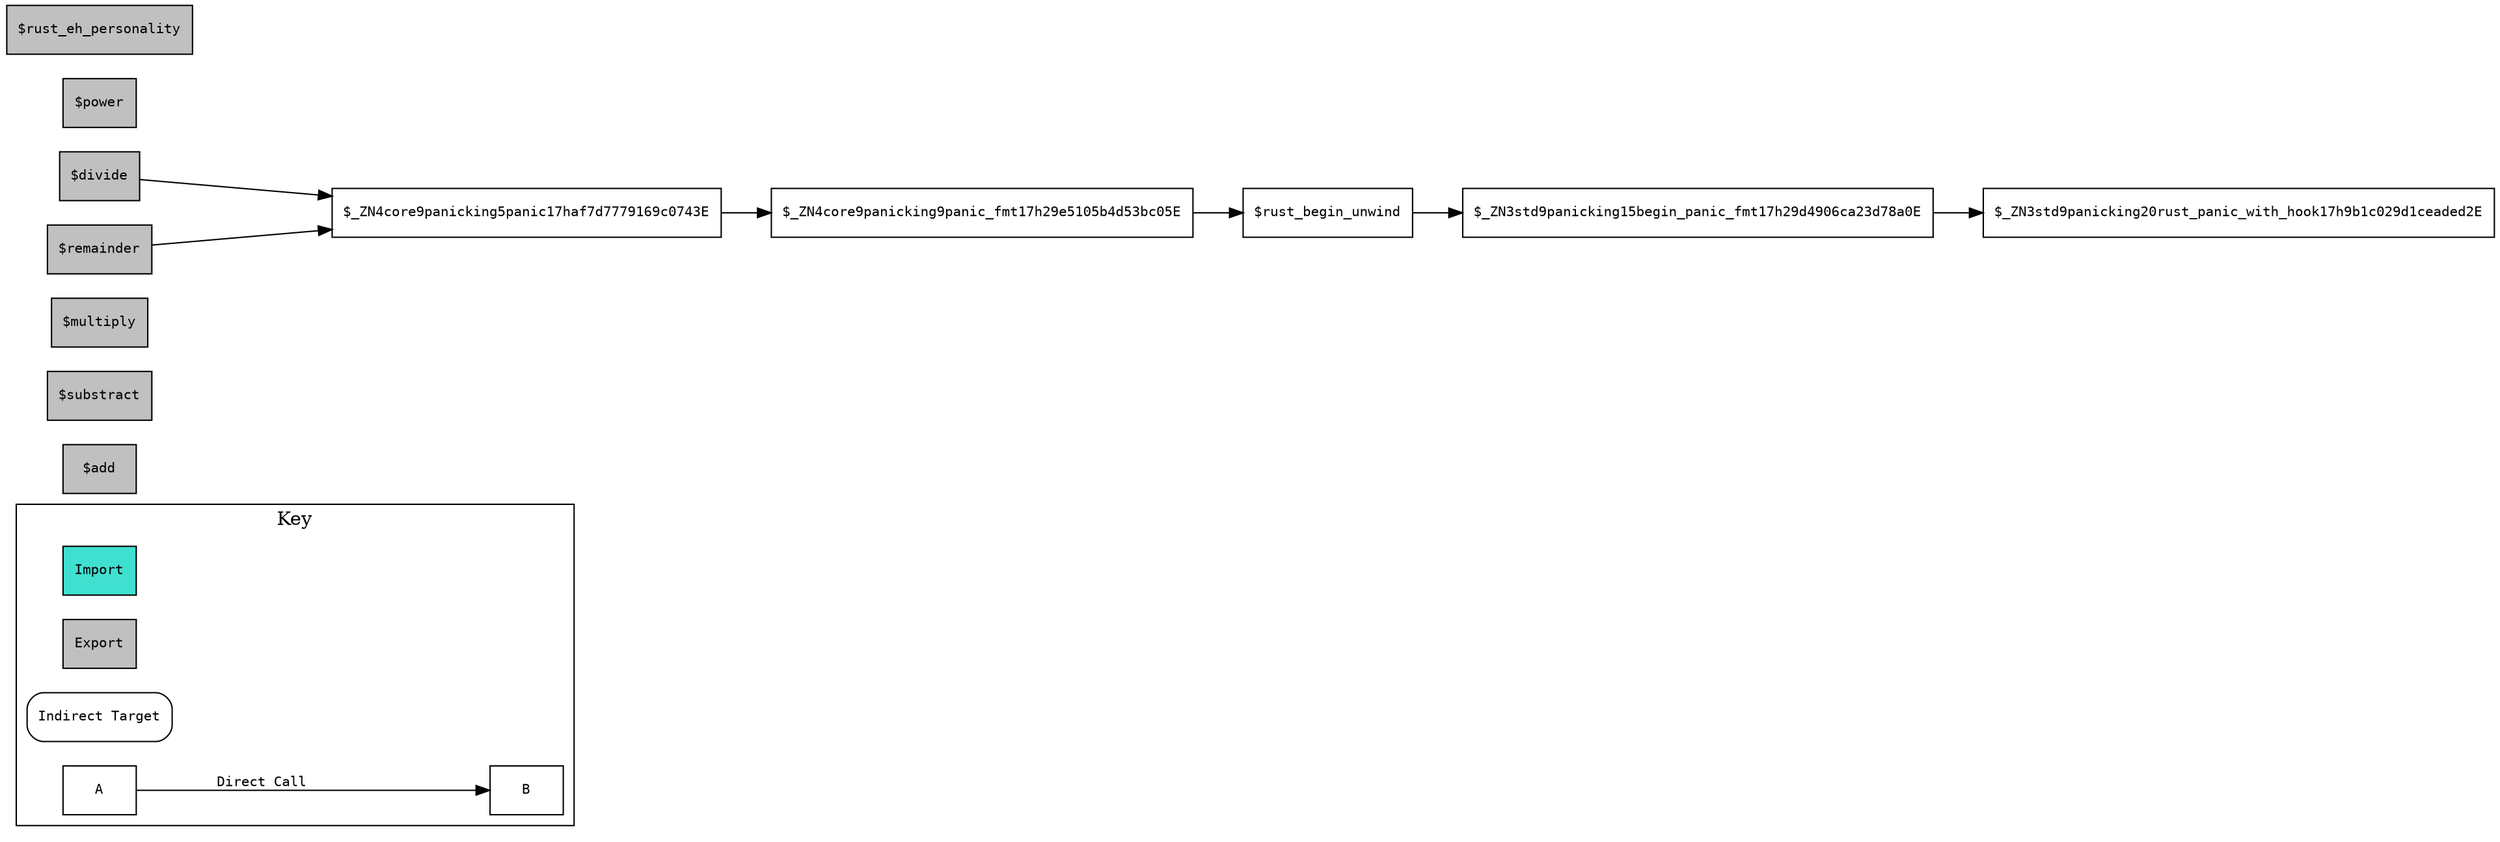 digraph call {
  rankdir = LR;
  subgraph cluster_key {
    node [shape=box, fontname=courier, fontsize=10];
    edge [fontname=courier, fontsize=10];
    label = "Key";
    "Import" [style="filled", fillcolor="turquoise"];
    "Export" [style="filled", fillcolor="gray"];
    "Indirect Target" [style="filled, rounded", fillcolor="white"];
    "A" -> "B" [style="filled, rounded", label = "Direct Call"];
  }

  node [shape=box, fontname=courier, fontsize=10];
  "$add" [style="filled", fillcolor="white"];
  "$substract" [style="filled", fillcolor="white"];
  "$multiply" [style="filled", fillcolor="white"];
  "$divide" [style="filled", fillcolor="white"];
  "$_ZN4core9panicking5panic17haf7d7779169c0743E" [style="filled", fillcolor="white"];
  "$power" [style="filled", fillcolor="white"];
  "$remainder" [style="filled", fillcolor="white"];
  "$_ZN3std9panicking20rust_panic_with_hook17h9b1c029d1ceaded2E" [style="filled", fillcolor="white"];
  "$rust_begin_unwind" [style="filled", fillcolor="white"];
  "$_ZN3std9panicking15begin_panic_fmt17h29d4906ca23d78a0E" [style="filled", fillcolor="white"];
  "$rust_eh_personality" [style="filled", fillcolor="white"];
  "$_ZN4core9panicking9panic_fmt17h29e5105b4d53bc05E" [style="filled", fillcolor="white"];
  "$add" [style="filled", fillcolor="gray"];
  "$substract" [style="filled", fillcolor="gray"];
  "$multiply" [style="filled", fillcolor="gray"];
  "$divide" [style="filled", fillcolor="gray"];
  "$power" [style="filled", fillcolor="gray"];
  "$remainder" [style="filled", fillcolor="gray"];
  "$rust_eh_personality" [style="filled", fillcolor="gray"];
  "$divide" -> "$_ZN4core9panicking5panic17haf7d7779169c0743E"; // call
  "$_ZN4core9panicking5panic17haf7d7779169c0743E" -> "$_ZN4core9panicking9panic_fmt17h29e5105b4d53bc05E"; // call
  "$remainder" -> "$_ZN4core9panicking5panic17haf7d7779169c0743E"; // call
  "$rust_begin_unwind" -> "$_ZN3std9panicking15begin_panic_fmt17h29d4906ca23d78a0E"; // call
  "$_ZN3std9panicking15begin_panic_fmt17h29d4906ca23d78a0E" -> "$_ZN3std9panicking20rust_panic_with_hook17h9b1c029d1ceaded2E"; // call
  "$_ZN4core9panicking9panic_fmt17h29e5105b4d53bc05E" -> "$rust_begin_unwind"; // call
}
